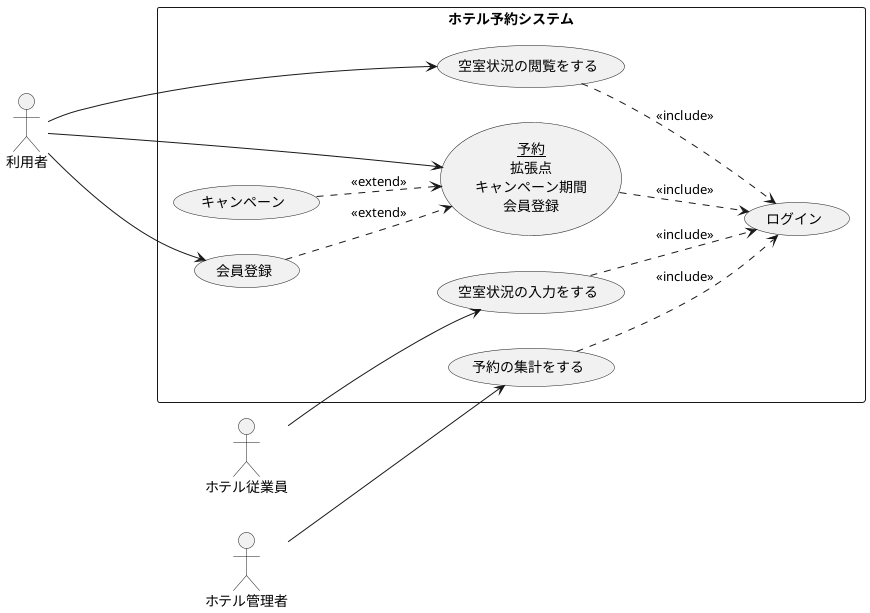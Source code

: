 @startuml 演習2-8
left to right direction
actor 利用者
actor ホテル従業員
actor ホテル管理者
rectangle ホテル予約システム{
usecase (<u>予約</u>\n拡張点\nキャンペーン期間\n会員登録) as 部屋の予約をする
usecase キャンペーン
usecase ログイン
usecase 空室状況の入力をする
usecase 空室状況の閲覧をする
usecase 予約の集計をする
usecase 会員登録
}
利用者 ---> 会員登録
 ホテル従業員-->空室状況の入力をする
 利用者-->部屋の予約をする
利用者-->空室状況の閲覧をする
 ホテル管理者-->予約の集計をする
キャンペーン ..>部屋の予約をする:<<extend>>
部屋の予約をする ..> ログイン:<<include>>
空室状況の入力をする ..> ログイン:<<include>>
空室状況の閲覧をする ..> ログイン:<<include>>
予約の集計をする ..> ログイン:<<include>>
会員登録 ..>部屋の予約をする : <<extend>>
@enduml